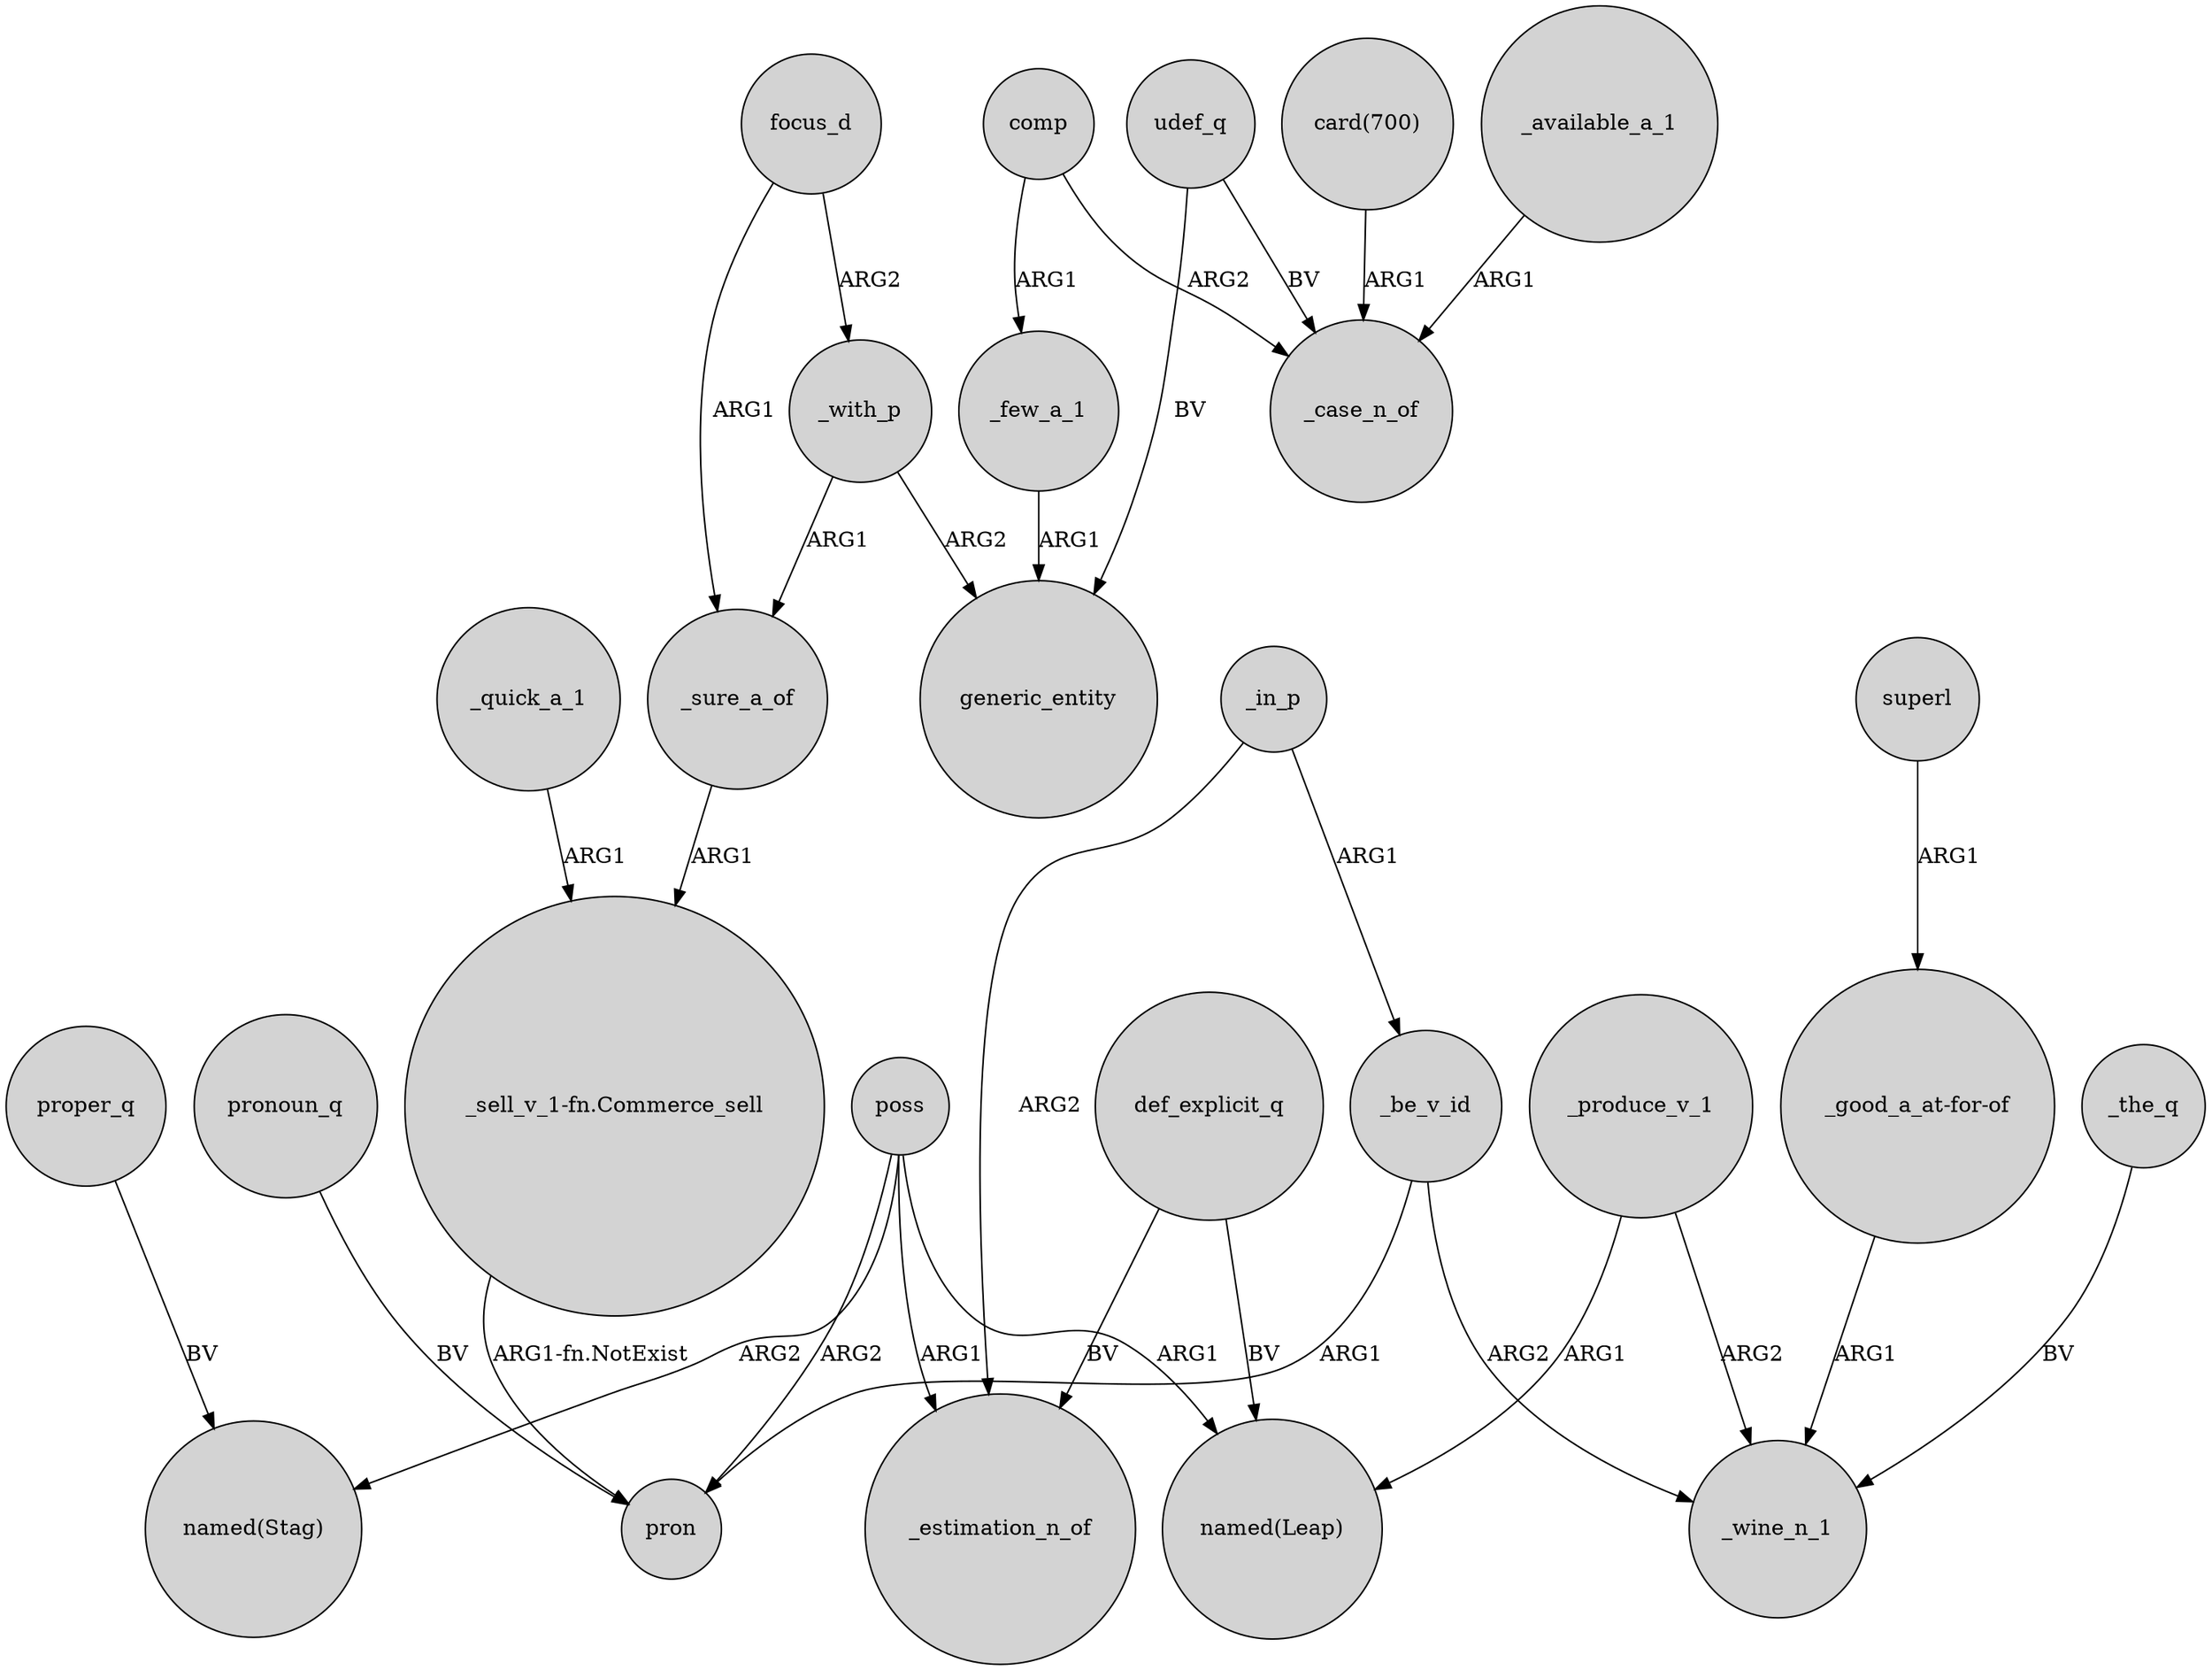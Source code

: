 digraph {
	node [shape=circle style=filled]
	udef_q -> generic_entity [label=BV]
	"_sell_v_1-fn.Commerce_sell" -> pron [label="ARG1-fn.NotExist"]
	poss -> pron [label=ARG2]
	_quick_a_1 -> "_sell_v_1-fn.Commerce_sell" [label=ARG1]
	poss -> "named(Stag)" [label=ARG2]
	poss -> _estimation_n_of [label=ARG1]
	_in_p -> _estimation_n_of [label=ARG2]
	_with_p -> generic_entity [label=ARG2]
	_be_v_id -> _wine_n_1 [label=ARG2]
	"_good_a_at-for-of" -> _wine_n_1 [label=ARG1]
	focus_d -> _with_p [label=ARG2]
	proper_q -> "named(Stag)" [label=BV]
	_with_p -> _sure_a_of [label=ARG1]
	focus_d -> _sure_a_of [label=ARG1]
	_be_v_id -> pron [label=ARG1]
	"card(700)" -> _case_n_of [label=ARG1]
	_produce_v_1 -> _wine_n_1 [label=ARG2]
	pronoun_q -> pron [label=BV]
	comp -> _few_a_1 [label=ARG1]
	superl -> "_good_a_at-for-of" [label=ARG1]
	_produce_v_1 -> "named(Leap)" [label=ARG1]
	_sure_a_of -> "_sell_v_1-fn.Commerce_sell" [label=ARG1]
	comp -> _case_n_of [label=ARG2]
	_available_a_1 -> _case_n_of [label=ARG1]
	poss -> "named(Leap)" [label=ARG1]
	_the_q -> _wine_n_1 [label=BV]
	_in_p -> _be_v_id [label=ARG1]
	def_explicit_q -> "named(Leap)" [label=BV]
	def_explicit_q -> _estimation_n_of [label=BV]
	udef_q -> _case_n_of [label=BV]
	_few_a_1 -> generic_entity [label=ARG1]
}
